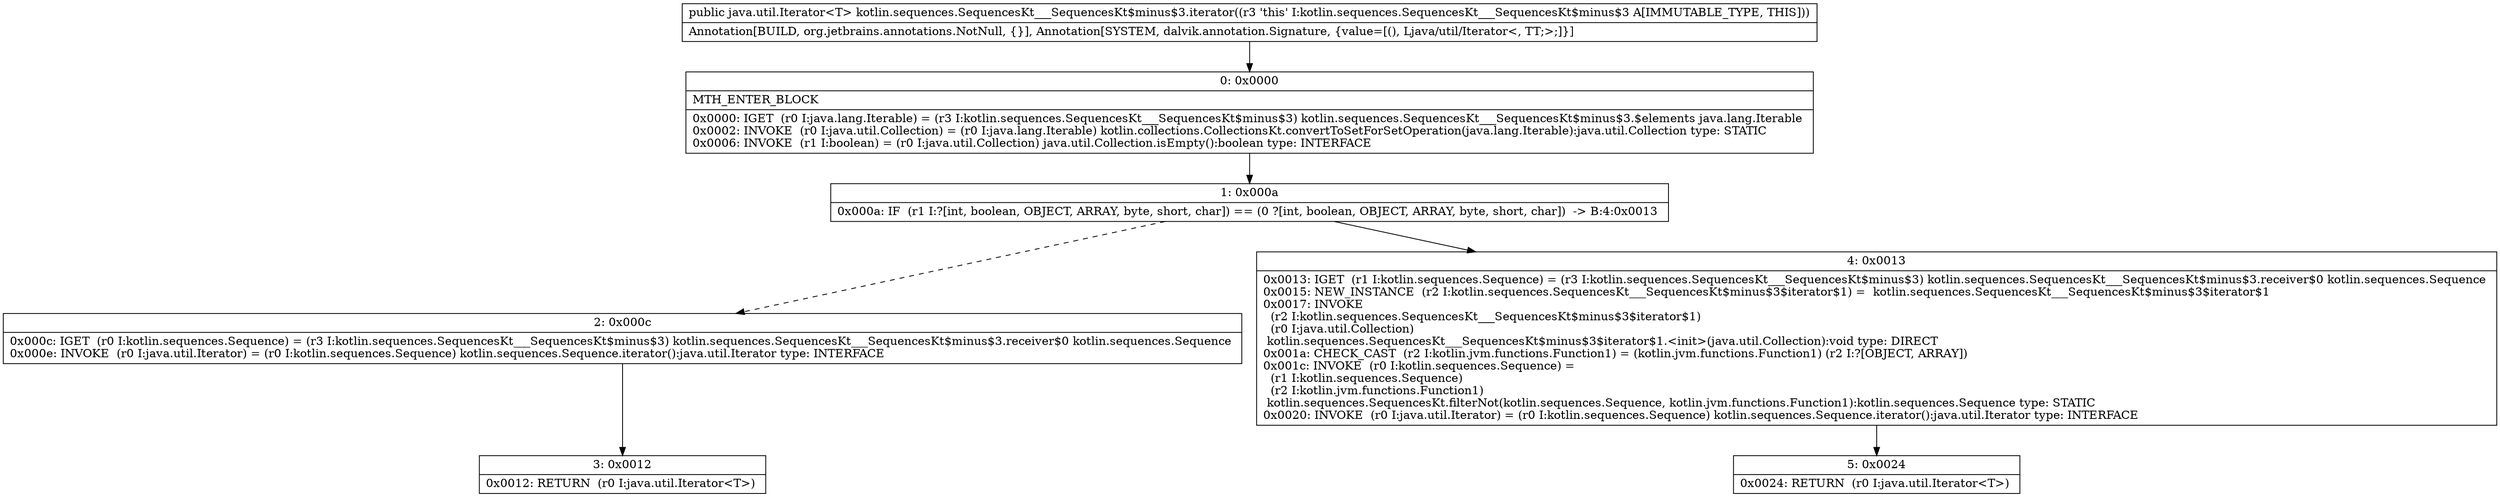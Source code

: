 digraph "CFG forkotlin.sequences.SequencesKt___SequencesKt$minus$3.iterator()Ljava\/util\/Iterator;" {
Node_0 [shape=record,label="{0\:\ 0x0000|MTH_ENTER_BLOCK\l|0x0000: IGET  (r0 I:java.lang.Iterable) = (r3 I:kotlin.sequences.SequencesKt___SequencesKt$minus$3) kotlin.sequences.SequencesKt___SequencesKt$minus$3.$elements java.lang.Iterable \l0x0002: INVOKE  (r0 I:java.util.Collection) = (r0 I:java.lang.Iterable) kotlin.collections.CollectionsKt.convertToSetForSetOperation(java.lang.Iterable):java.util.Collection type: STATIC \l0x0006: INVOKE  (r1 I:boolean) = (r0 I:java.util.Collection) java.util.Collection.isEmpty():boolean type: INTERFACE \l}"];
Node_1 [shape=record,label="{1\:\ 0x000a|0x000a: IF  (r1 I:?[int, boolean, OBJECT, ARRAY, byte, short, char]) == (0 ?[int, boolean, OBJECT, ARRAY, byte, short, char])  \-\> B:4:0x0013 \l}"];
Node_2 [shape=record,label="{2\:\ 0x000c|0x000c: IGET  (r0 I:kotlin.sequences.Sequence) = (r3 I:kotlin.sequences.SequencesKt___SequencesKt$minus$3) kotlin.sequences.SequencesKt___SequencesKt$minus$3.receiver$0 kotlin.sequences.Sequence \l0x000e: INVOKE  (r0 I:java.util.Iterator) = (r0 I:kotlin.sequences.Sequence) kotlin.sequences.Sequence.iterator():java.util.Iterator type: INTERFACE \l}"];
Node_3 [shape=record,label="{3\:\ 0x0012|0x0012: RETURN  (r0 I:java.util.Iterator\<T\>) \l}"];
Node_4 [shape=record,label="{4\:\ 0x0013|0x0013: IGET  (r1 I:kotlin.sequences.Sequence) = (r3 I:kotlin.sequences.SequencesKt___SequencesKt$minus$3) kotlin.sequences.SequencesKt___SequencesKt$minus$3.receiver$0 kotlin.sequences.Sequence \l0x0015: NEW_INSTANCE  (r2 I:kotlin.sequences.SequencesKt___SequencesKt$minus$3$iterator$1) =  kotlin.sequences.SequencesKt___SequencesKt$minus$3$iterator$1 \l0x0017: INVOKE  \l  (r2 I:kotlin.sequences.SequencesKt___SequencesKt$minus$3$iterator$1)\l  (r0 I:java.util.Collection)\l kotlin.sequences.SequencesKt___SequencesKt$minus$3$iterator$1.\<init\>(java.util.Collection):void type: DIRECT \l0x001a: CHECK_CAST  (r2 I:kotlin.jvm.functions.Function1) = (kotlin.jvm.functions.Function1) (r2 I:?[OBJECT, ARRAY]) \l0x001c: INVOKE  (r0 I:kotlin.sequences.Sequence) = \l  (r1 I:kotlin.sequences.Sequence)\l  (r2 I:kotlin.jvm.functions.Function1)\l kotlin.sequences.SequencesKt.filterNot(kotlin.sequences.Sequence, kotlin.jvm.functions.Function1):kotlin.sequences.Sequence type: STATIC \l0x0020: INVOKE  (r0 I:java.util.Iterator) = (r0 I:kotlin.sequences.Sequence) kotlin.sequences.Sequence.iterator():java.util.Iterator type: INTERFACE \l}"];
Node_5 [shape=record,label="{5\:\ 0x0024|0x0024: RETURN  (r0 I:java.util.Iterator\<T\>) \l}"];
MethodNode[shape=record,label="{public java.util.Iterator\<T\> kotlin.sequences.SequencesKt___SequencesKt$minus$3.iterator((r3 'this' I:kotlin.sequences.SequencesKt___SequencesKt$minus$3 A[IMMUTABLE_TYPE, THIS]))  | Annotation[BUILD, org.jetbrains.annotations.NotNull, \{\}], Annotation[SYSTEM, dalvik.annotation.Signature, \{value=[(), Ljava\/util\/Iterator\<, TT;\>;]\}]\l}"];
MethodNode -> Node_0;
Node_0 -> Node_1;
Node_1 -> Node_2[style=dashed];
Node_1 -> Node_4;
Node_2 -> Node_3;
Node_4 -> Node_5;
}

